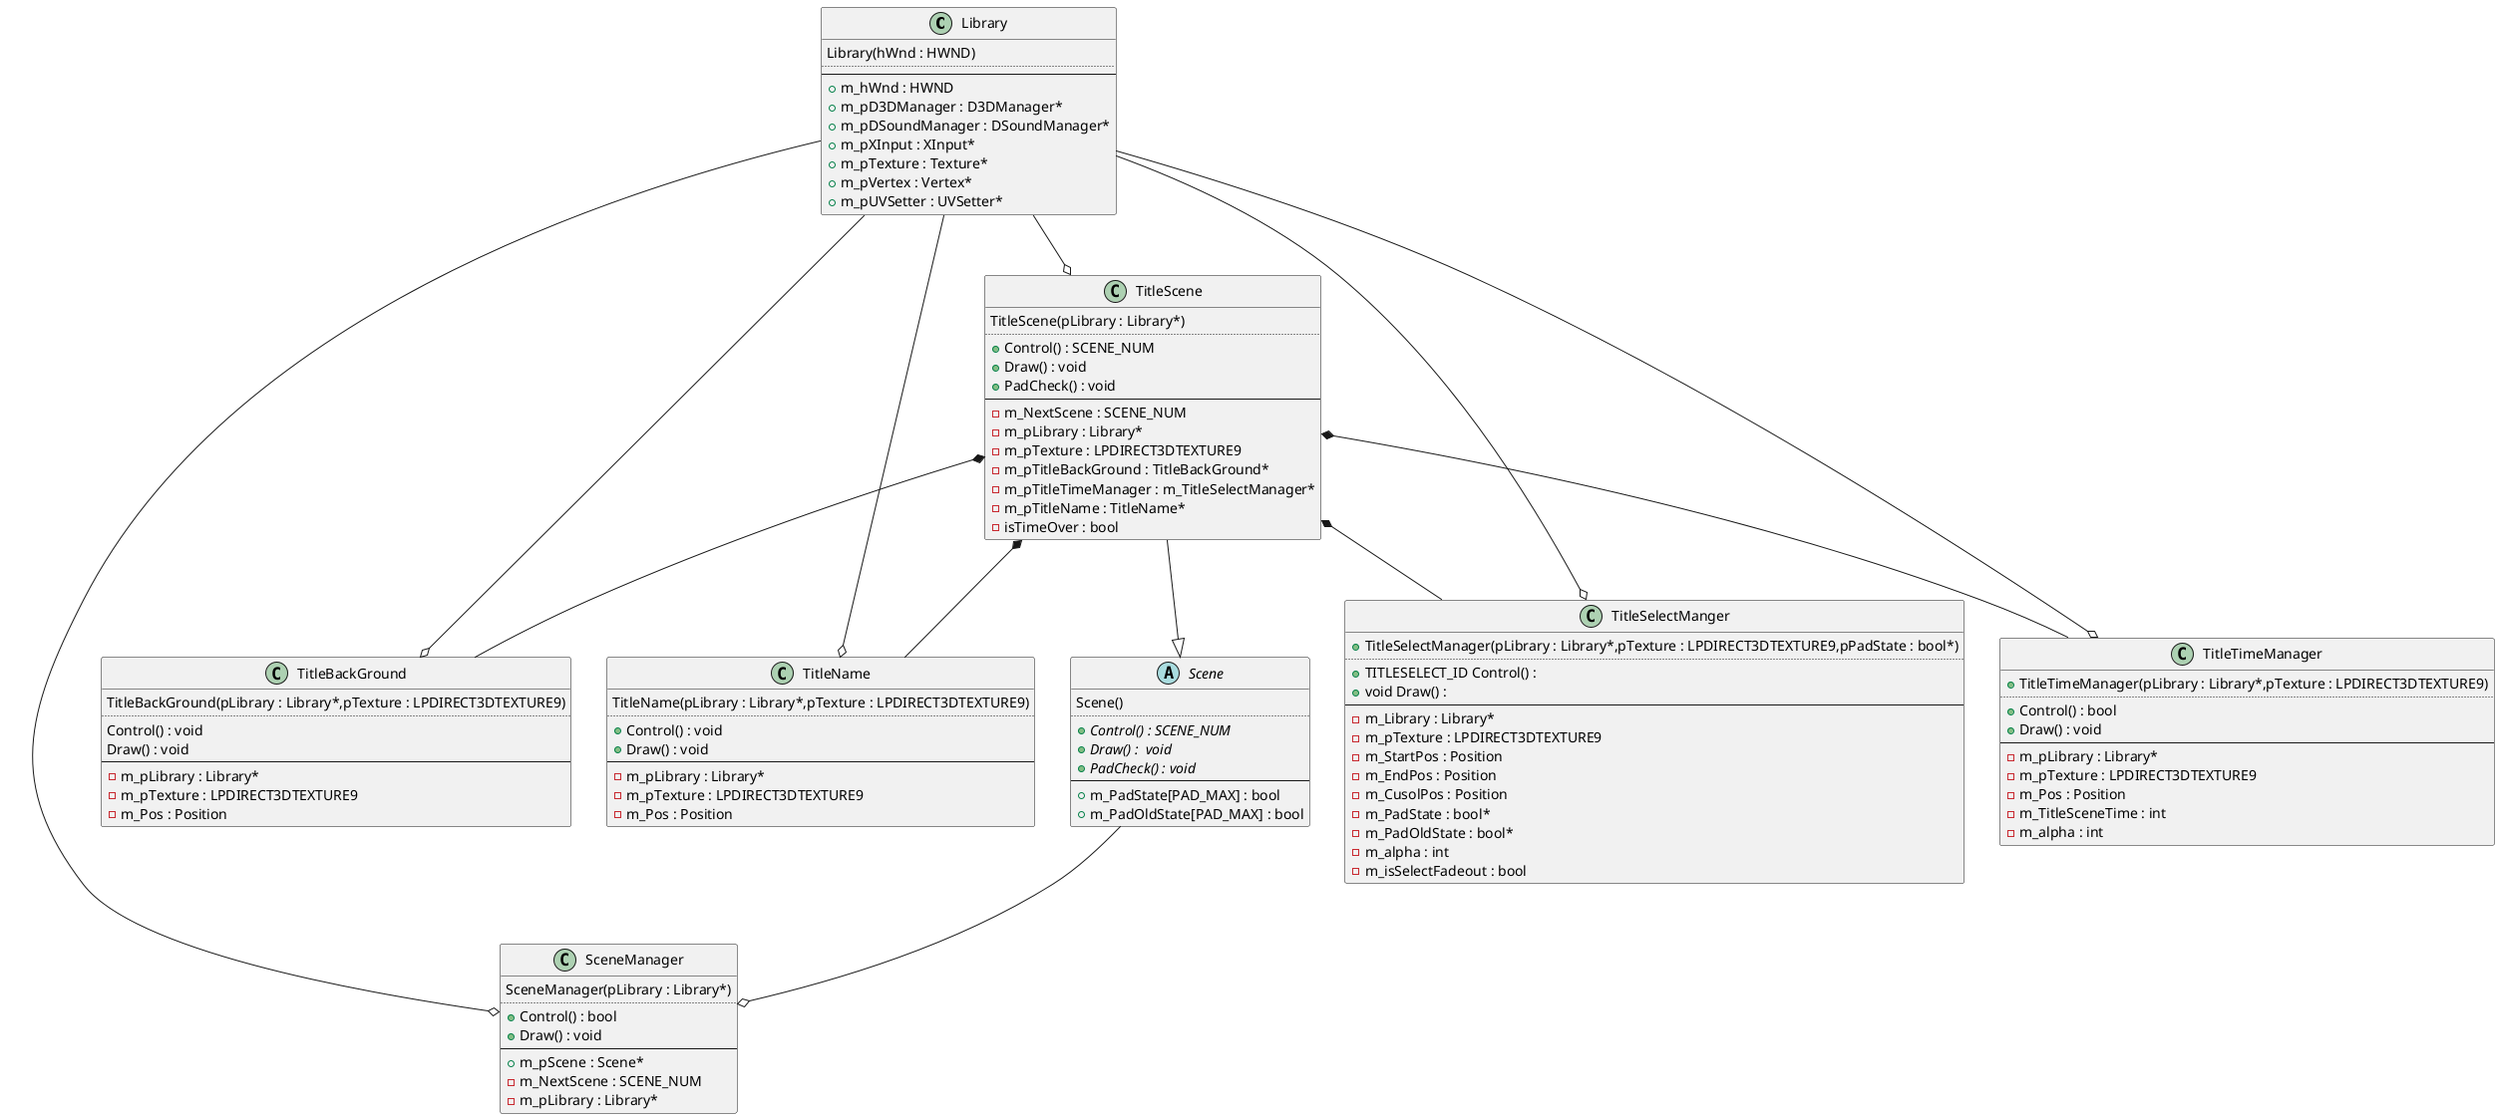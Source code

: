 @startuml
class Library{
    Library(hWnd : HWND)
..
--
   + m_hWnd : HWND
   + m_pD3DManager : D3DManager*
   + m_pDSoundManager : DSoundManager* 
   + m_pXInput : XInput*	
   + m_pTexture : Texture*
   + m_pVertex : Vertex*
   + m_pUVSetter : UVSetter* 
}

abstract class Scene{
    Scene()
..
    {abstract} + Control() : SCENE_NUM
    {abstract} + Draw() :  void
    {abstract} + PadCheck() : void 
--
    + m_PadState[PAD_MAX] : bool
    + m_PadOldState[PAD_MAX] : bool
}

class SceneManager{
    SceneManager(pLibrary : Library*)
..
   + Control() : bool
   + Draw() : void
--
   + m_pScene : Scene*
   - m_NextScene : SCENE_NUM 
   - m_pLibrary : Library*
}

class TitleBackGround{
    TitleBackGround(pLibrary : Library*,pTexture : LPDIRECT3DTEXTURE9)
..
    Control() : void
    Draw() : void
--
   - m_pLibrary : Library* 
   - m_pTexture : LPDIRECT3DTEXTURE9 
   - m_Pos : Position 
}

class TitleName{
    TitleName(pLibrary : Library*,pTexture : LPDIRECT3DTEXTURE9)
..
   + Control() : void
   + Draw() : void 
--
   - m_pLibrary : Library*
   - m_pTexture : LPDIRECT3DTEXTURE9 
   - m_Pos : Position 
}

class TitleScene{
    TitleScene(pLibrary : Library*)
..
   + Control() : SCENE_NUM 
   + Draw() : void 
   + PadCheck() : void 
--
   - m_NextScene : SCENE_NUM 
   - m_pLibrary : Library* 
   - m_pTexture : LPDIRECT3DTEXTURE9 
   - m_pTitleBackGround : TitleBackGround* 
   - m_pTitleTimeManager : m_TitleSelectManager* 
   - m_pTitleName : TitleName* 
   - isTimeOver : bool 
}

class TitleSelectManger{
   + TitleSelectManager(pLibrary : Library*,pTexture : LPDIRECT3DTEXTURE9,pPadState : bool*)
..
   + TITLESELECT_ID Control() : 
   + void Draw() : 
--
   - m_Library : Library* 
   - m_pTexture : LPDIRECT3DTEXTURE9 
   - m_StartPos : Position 
   - m_EndPos : Position 
   - m_CusolPos : Position 
   - m_PadState : bool* 
   - m_PadOldState : bool* 
   - m_alpha : int 
   - m_isSelectFadeout : bool 
}

class TitleTimeManager{
   + TitleTimeManager(pLibrary : Library*,pTexture : LPDIRECT3DTEXTURE9)
..
   + Control() : bool 
   + Draw() : void 
--
   - m_pLibrary : Library* 
   - m_pTexture : LPDIRECT3DTEXTURE9
   - m_Pos : Position 
   - m_TitleSceneTime : int  
   - m_alpha : int 
}

Library --o SceneManager
Library --o TitleBackGround
Library --o TitleName
Library --o TitleScene
Library --o TitleSelectManger
Library --o TitleTimeManager

TitleScene --|> Scene

Scene --o SceneManager

TitleScene *-- TitleName
TitleScene *-- TitleBackGround
TitleScene *-- TitleSelectManger
TitleScene *-- TitleTimeManager

@enduml
